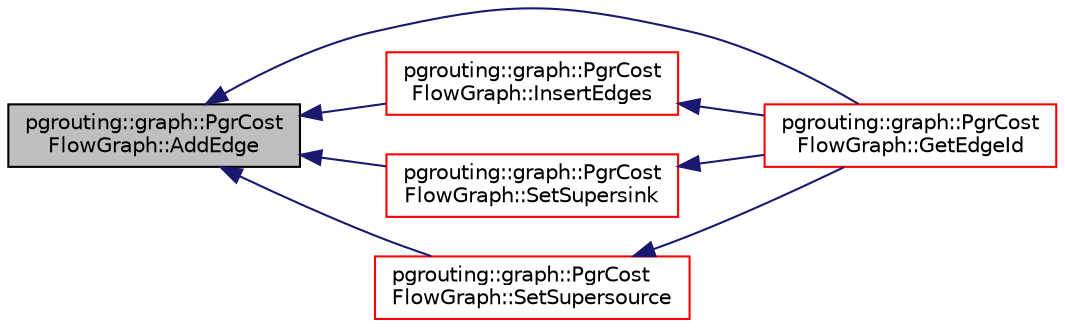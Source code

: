 digraph "pgrouting::graph::PgrCostFlowGraph::AddEdge"
{
  edge [fontname="Helvetica",fontsize="10",labelfontname="Helvetica",labelfontsize="10"];
  node [fontname="Helvetica",fontsize="10",shape=record];
  rankdir="LR";
  Node19 [label="pgrouting::graph::PgrCost\lFlowGraph::AddEdge",height=0.2,width=0.4,color="black", fillcolor="grey75", style="filled", fontcolor="black"];
  Node19 -> Node20 [dir="back",color="midnightblue",fontsize="10",style="solid",fontname="Helvetica"];
  Node20 [label="pgrouting::graph::PgrCost\lFlowGraph::GetEdgeId",height=0.2,width=0.4,color="red", fillcolor="white", style="filled",URL="$classpgrouting_1_1graph_1_1PgrCostFlowGraph.html#add31978dfa4009cebd0b2d46180d40c1"];
  Node19 -> Node31 [dir="back",color="midnightblue",fontsize="10",style="solid",fontname="Helvetica"];
  Node31 [label="pgrouting::graph::PgrCost\lFlowGraph::InsertEdges",height=0.2,width=0.4,color="red", fillcolor="white", style="filled",URL="$classpgrouting_1_1graph_1_1PgrCostFlowGraph.html#a75bb666c3a7dbddbcf9e1b8fa9100b3b"];
  Node31 -> Node20 [dir="back",color="midnightblue",fontsize="10",style="solid",fontname="Helvetica"];
  Node19 -> Node33 [dir="back",color="midnightblue",fontsize="10",style="solid",fontname="Helvetica"];
  Node33 [label="pgrouting::graph::PgrCost\lFlowGraph::SetSupersink",height=0.2,width=0.4,color="red", fillcolor="white", style="filled",URL="$classpgrouting_1_1graph_1_1PgrCostFlowGraph.html#a13441d5ae80f761e9207df65372ed43b"];
  Node33 -> Node20 [dir="back",color="midnightblue",fontsize="10",style="solid",fontname="Helvetica"];
  Node19 -> Node35 [dir="back",color="midnightblue",fontsize="10",style="solid",fontname="Helvetica"];
  Node35 [label="pgrouting::graph::PgrCost\lFlowGraph::SetSupersource",height=0.2,width=0.4,color="red", fillcolor="white", style="filled",URL="$classpgrouting_1_1graph_1_1PgrCostFlowGraph.html#ac0ba9a33bf9941d74d883bd55f529d5c"];
  Node35 -> Node20 [dir="back",color="midnightblue",fontsize="10",style="solid",fontname="Helvetica"];
}
